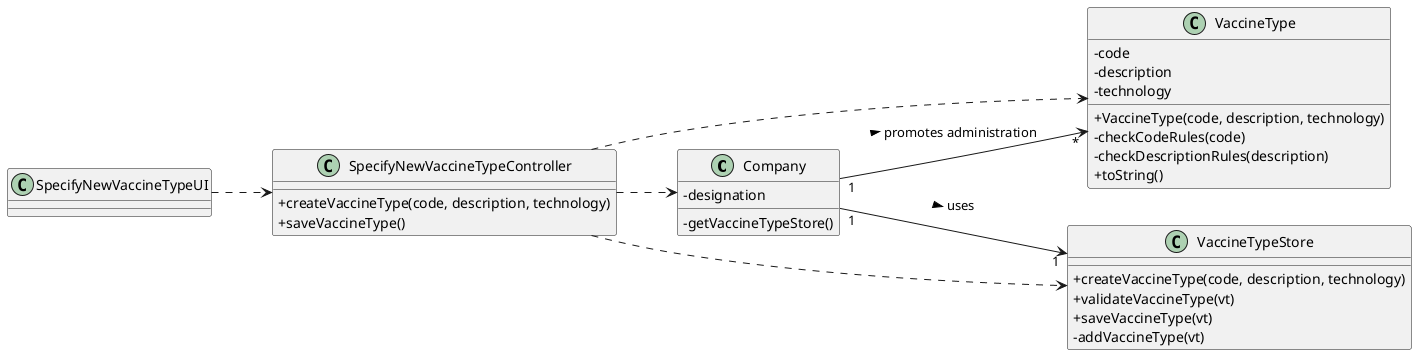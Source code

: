 @startuml
skinparam classAttributeIconSize 0
left to right direction

class Company {
    -designation
    -getVaccineTypeStore()
}

class VaccineType {
    -code
    -description
    -technology
    +VaccineType(code, description, technology)
    -checkCodeRules(code)
    -checkDescriptionRules(description)
    +toString()
}

class SpecifyNewVaccineTypeUI {
}

class SpecifyNewVaccineTypeController {
    +createVaccineType(code, description, technology)
    +saveVaccineType()
}

class VaccineTypeStore {
    +createVaccineType(code, description, technology)
    +validateVaccineType(vt)
    +saveVaccineType(vt)
    -addVaccineType(vt)
}

Company "1" --> "*" VaccineType : promotes administration >
Company "1" --> "1" VaccineTypeStore : uses >
SpecifyNewVaccineTypeController ..> Company
SpecifyNewVaccineTypeController ..> VaccineType
SpecifyNewVaccineTypeController ..> VaccineTypeStore
SpecifyNewVaccineTypeUI ..> SpecifyNewVaccineTypeController

@enduml